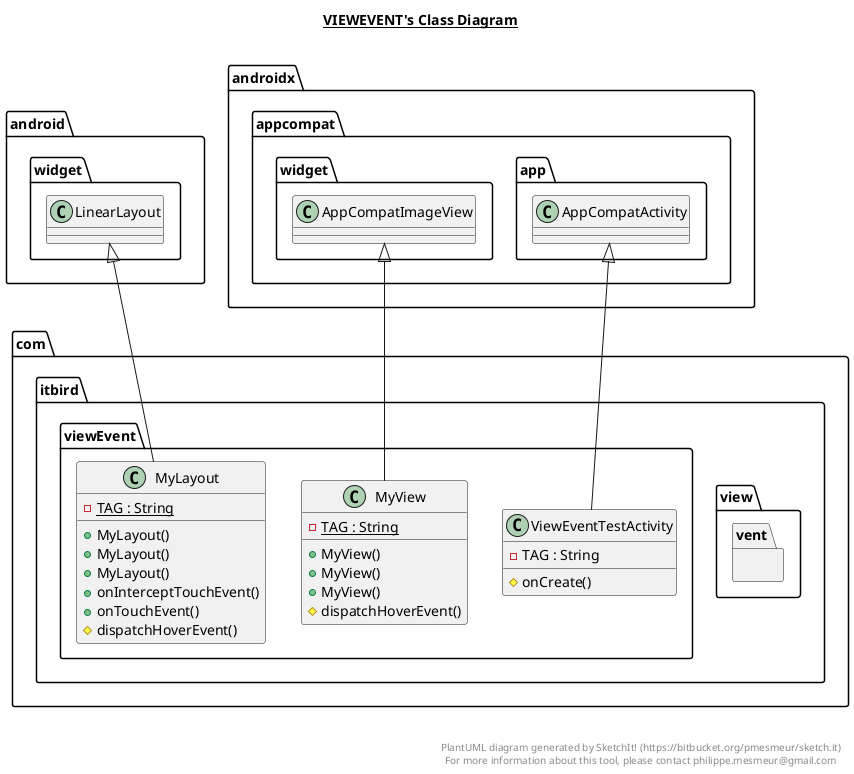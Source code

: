 @startuml

title __VIEWEVENT's Class Diagram__\n

  namespace com.itbird {
    namespace view {
      namespace vent {
        class com.itbird.viewEvent.MyLayout {
            {static} - TAG : String
            + MyLayout()
            + MyLayout()
            + MyLayout()
            + onInterceptTouchEvent()
            + onTouchEvent()
            # dispatchHoverEvent()
        }
      }
    }
  }
  

  namespace com.itbird {
    namespace view {
      namespace vent {
        class com.itbird.viewEvent.MyView {
            {static} - TAG : String
            + MyView()
            + MyView()
            + MyView()
            # dispatchHoverEvent()
        }
      }
    }
  }
  

  namespace com.itbird {
    namespace view {
      namespace vent {
        class com.itbird.viewEvent.ViewEventTestActivity {
            - TAG : String
            # onCreate()
        }
      }
    }
  }
  

  com.itbird.viewEvent.MyLayout -up-|> android.widget.LinearLayout
  com.itbird.viewEvent.MyView -up-|> androidx.appcompat.widget.AppCompatImageView
  com.itbird.viewEvent.ViewEventTestActivity -up-|> androidx.appcompat.app.AppCompatActivity


right footer


PlantUML diagram generated by SketchIt! (https://bitbucket.org/pmesmeur/sketch.it)
For more information about this tool, please contact philippe.mesmeur@gmail.com
endfooter

@enduml
